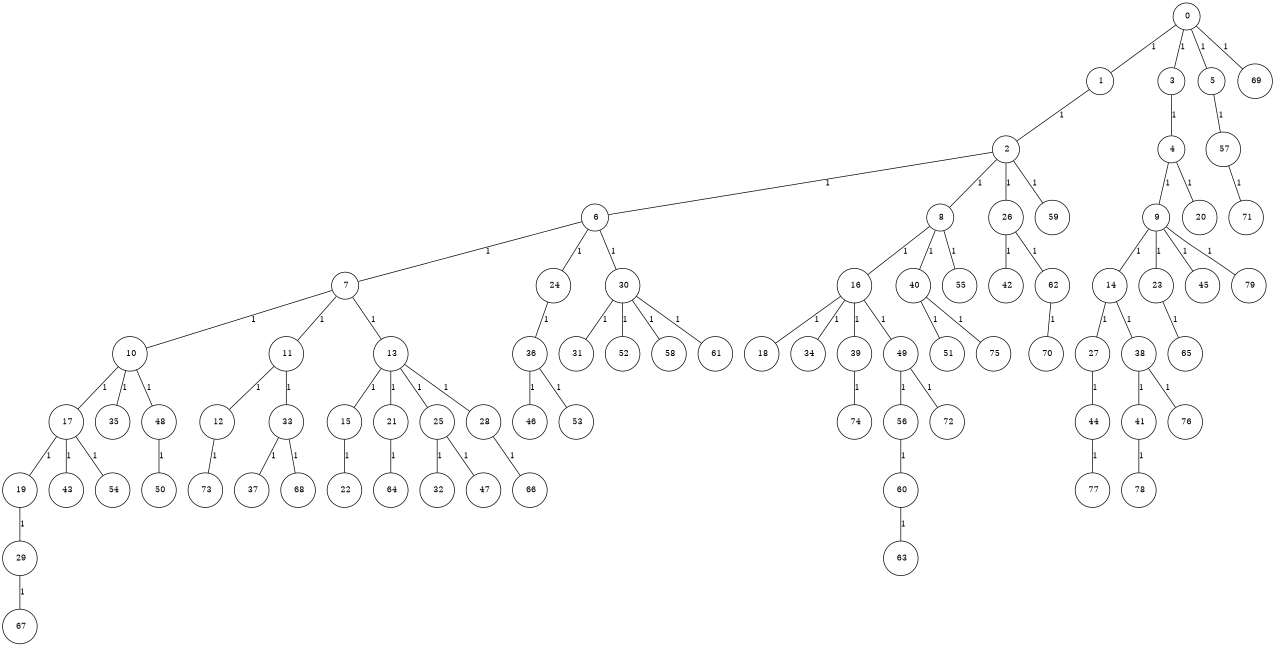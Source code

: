graph G {
size="8.5,11;"
ratio = "expand;"
fixedsize="true;"
overlap="scale;"
node[shape=circle,width=.12,hight=.12,fontsize=12]
edge[fontsize=12]

0[label=" 0" color=black, pos="2.4344919,0.84973287!"];
1[label=" 1" color=black, pos="2.4329622,2.9706439!"];
2[label=" 2" color=black, pos="1.5424034,1.8213015!"];
3[label=" 3" color=black, pos="1.3388931,0.12101659!"];
4[label=" 4" color=black, pos="1.2979308,1.2106109!"];
5[label=" 5" color=black, pos="2.8174207,2.0566637!"];
6[label=" 6" color=black, pos="0.32260124,1.5087589!"];
7[label=" 7" color=black, pos="1.9502849,1.0756374!"];
8[label=" 8" color=black, pos="0.63925578,1.2560303!"];
9[label=" 9" color=black, pos="1.8778836,2.440496!"];
10[label=" 10" color=black, pos="0.98071099,0.92167877!"];
11[label=" 11" color=black, pos="0.92824953,1.068027!"];
12[label=" 12" color=black, pos="2.2448739,2.3681136!"];
13[label=" 13" color=black, pos="2.6128832,2.4933302!"];
14[label=" 14" color=black, pos="0.085183738,2.8627977!"];
15[label=" 15" color=black, pos="1.7126237,1.4202454!"];
16[label=" 16" color=black, pos="2.8638053,0.4240974!"];
17[label=" 17" color=black, pos="2.9029499,1.1619759!"];
18[label=" 18" color=black, pos="2.1263909,2.203265!"];
19[label=" 19" color=black, pos="1.12635,2.2808208!"];
20[label=" 20" color=black, pos="0.54992989,0.43351845!"];
21[label=" 21" color=black, pos="0.073711763,1.0982976!"];
22[label=" 22" color=black, pos="0.92893773,2.1943641!"];
23[label=" 23" color=black, pos="1.8995303,0.99344086!"];
24[label=" 24" color=black, pos="0.29088519,1.5050245!"];
25[label=" 25" color=black, pos="2.2821317,0.07749598!"];
26[label=" 26" color=black, pos="0.75065504,2.463163!"];
27[label=" 27" color=black, pos="0.55205295,2.2482289!"];
28[label=" 28" color=black, pos="0.39291827,2.2647959!"];
29[label=" 29" color=black, pos="1.608596,2.6255255!"];
30[label=" 30" color=black, pos="2.3241888,2.1790951!"];
31[label=" 31" color=black, pos="1.4344992,0.98705477!"];
32[label=" 32" color=black, pos="2.5900743,2.9192195!"];
33[label=" 33" color=black, pos="2.1590797,1.2807285!"];
34[label=" 34" color=black, pos="0.27747639,1.7867398!"];
35[label=" 35" color=black, pos="1.4878754,0.93151217!"];
36[label=" 36" color=black, pos="1.7167161,1.3474237!"];
37[label=" 37" color=black, pos="1.5594017,1.8628458!"];
38[label=" 38" color=black, pos="2.7928389,1.1073096!"];
39[label=" 39" color=black, pos="2.2144769,2.9527224!"];
40[label=" 40" color=black, pos="1.5864437,1.6767571!"];
41[label=" 41" color=black, pos="1.8686573,2.655258!"];
42[label=" 42" color=black, pos="0.70137717,2.975663!"];
43[label=" 43" color=black, pos="1.4769665,1.0700462!"];
44[label=" 44" color=black, pos="0.10348332,0.5189946!"];
45[label=" 45" color=black, pos="2.3904192,2.5464754!"];
46[label=" 46" color=black, pos="2.4237813,1.4105961!"];
47[label=" 47" color=black, pos="0.74814945,1.4428095!"];
48[label=" 48" color=black, pos="0.23526045,1.0801164!"];
49[label=" 49" color=black, pos="0.077052219,1.2500515!"];
50[label=" 50" color=black, pos="1.1773723,0.96768197!"];
51[label=" 51" color=black, pos="1.1328897,1.8480213!"];
52[label=" 52" color=black, pos="2.4551982,2.899258!"];
53[label=" 53" color=black, pos="0.74885631,0.028875416!"];
54[label=" 54" color=black, pos="0.099518494,1.8108959!"];
55[label=" 55" color=black, pos="2.8027901,0.18226106!"];
56[label=" 56" color=black, pos="0.37327204,1.1419683!"];
57[label=" 57" color=black, pos="1.997752,0.22875365!"];
58[label=" 58" color=black, pos="2.6177343,2.829463!"];
59[label=" 59" color=black, pos="0.23416383,2.986997!"];
60[label=" 60" color=black, pos="1.0445003,2.5349793!"];
61[label=" 61" color=black, pos="2.3319885,2.9659942!"];
62[label=" 62" color=black, pos="2.0033263,0.27917491!"];
63[label=" 63" color=black, pos="2.0305956,1.844167!"];
64[label=" 64" color=black, pos="1.7238135,1.8541919!"];
65[label=" 65" color=black, pos="1.3781552,2.8966897!"];
66[label=" 66" color=black, pos="0.27938116,0.7465135!"];
67[label=" 67" color=black, pos="1.4036371,2.202907!"];
68[label=" 68" color=black, pos="0.61976557,2.2414939!"];
69[label=" 69" color=black, pos="2.3017411,0.383261!"];
70[label=" 70" color=black, pos="1.9843783,2.1111838!"];
71[label=" 71" color=black, pos="1.1238719,0.41884156!"];
72[label=" 72" color=black, pos="1.9414862,1.5692508!"];
73[label=" 73" color=black, pos="0.355979,2.3155309!"];
74[label=" 74" color=black, pos="2.1920933,0.14890516!"];
75[label=" 75" color=black, pos="2.7955549,2.0438679!"];
76[label=" 76" color=black, pos="2.0896985,1.3670745!"];
77[label=" 77" color=black, pos="2.49285,1.6965069!"];
78[label=" 78" color=black, pos="0.41277139,2.4922022!"];
79[label=" 79" color=black, pos="2.7630415,1.3843286!"];
0--1[label="1"]
0--3[label="1"]
0--5[label="1"]
0--69[label="1"]
1--2[label="1"]
2--6[label="1"]
2--8[label="1"]
2--26[label="1"]
2--59[label="1"]
3--4[label="1"]
4--9[label="1"]
4--20[label="1"]
5--57[label="1"]
6--7[label="1"]
6--24[label="1"]
6--30[label="1"]
7--10[label="1"]
7--11[label="1"]
7--13[label="1"]
8--16[label="1"]
8--40[label="1"]
8--55[label="1"]
9--14[label="1"]
9--23[label="1"]
9--45[label="1"]
9--79[label="1"]
10--17[label="1"]
10--35[label="1"]
10--48[label="1"]
11--12[label="1"]
11--33[label="1"]
12--73[label="1"]
13--15[label="1"]
13--21[label="1"]
13--25[label="1"]
13--28[label="1"]
14--27[label="1"]
14--38[label="1"]
15--22[label="1"]
16--18[label="1"]
16--34[label="1"]
16--39[label="1"]
16--49[label="1"]
17--19[label="1"]
17--43[label="1"]
17--54[label="1"]
19--29[label="1"]
21--64[label="1"]
23--65[label="1"]
24--36[label="1"]
25--32[label="1"]
25--47[label="1"]
26--42[label="1"]
26--62[label="1"]
27--44[label="1"]
28--66[label="1"]
29--67[label="1"]
30--31[label="1"]
30--52[label="1"]
30--58[label="1"]
30--61[label="1"]
33--37[label="1"]
33--68[label="1"]
36--46[label="1"]
36--53[label="1"]
38--41[label="1"]
38--76[label="1"]
39--74[label="1"]
40--51[label="1"]
40--75[label="1"]
41--78[label="1"]
44--77[label="1"]
48--50[label="1"]
49--56[label="1"]
49--72[label="1"]
56--60[label="1"]
57--71[label="1"]
60--63[label="1"]
62--70[label="1"]

}
